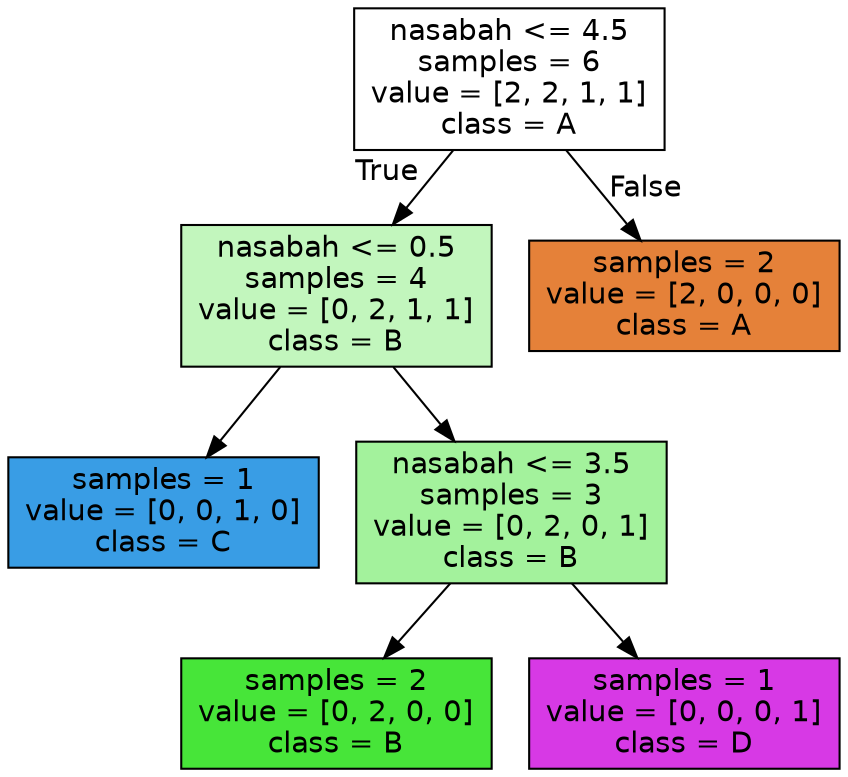 digraph Tree {
node [shape=box, style="filled", color="black", fontname="helvetica"] ;
edge [fontname="helvetica"] ;
0 [label="nasabah <= 4.5\nsamples = 6\nvalue = [2, 2, 1, 1]\nclass = A", fillcolor="#ffffff"] ;
1 [label="nasabah <= 0.5\nsamples = 4\nvalue = [0, 2, 1, 1]\nclass = B", fillcolor="#c2f6bd"] ;
0 -> 1 [labeldistance=2.5, labelangle=45, headlabel="True"] ;
2 [label="samples = 1\nvalue = [0, 0, 1, 0]\nclass = C", fillcolor="#399de5"] ;
1 -> 2 ;
3 [label="nasabah <= 3.5\nsamples = 3\nvalue = [0, 2, 0, 1]\nclass = B", fillcolor="#a3f29c"] ;
1 -> 3 ;
4 [label="samples = 2\nvalue = [0, 2, 0, 0]\nclass = B", fillcolor="#47e539"] ;
3 -> 4 ;
5 [label="samples = 1\nvalue = [0, 0, 0, 1]\nclass = D", fillcolor="#d739e5"] ;
3 -> 5 ;
6 [label="samples = 2\nvalue = [2, 0, 0, 0]\nclass = A", fillcolor="#e58139"] ;
0 -> 6 [labeldistance=2.5, labelangle=-45, headlabel="False"] ;
}
